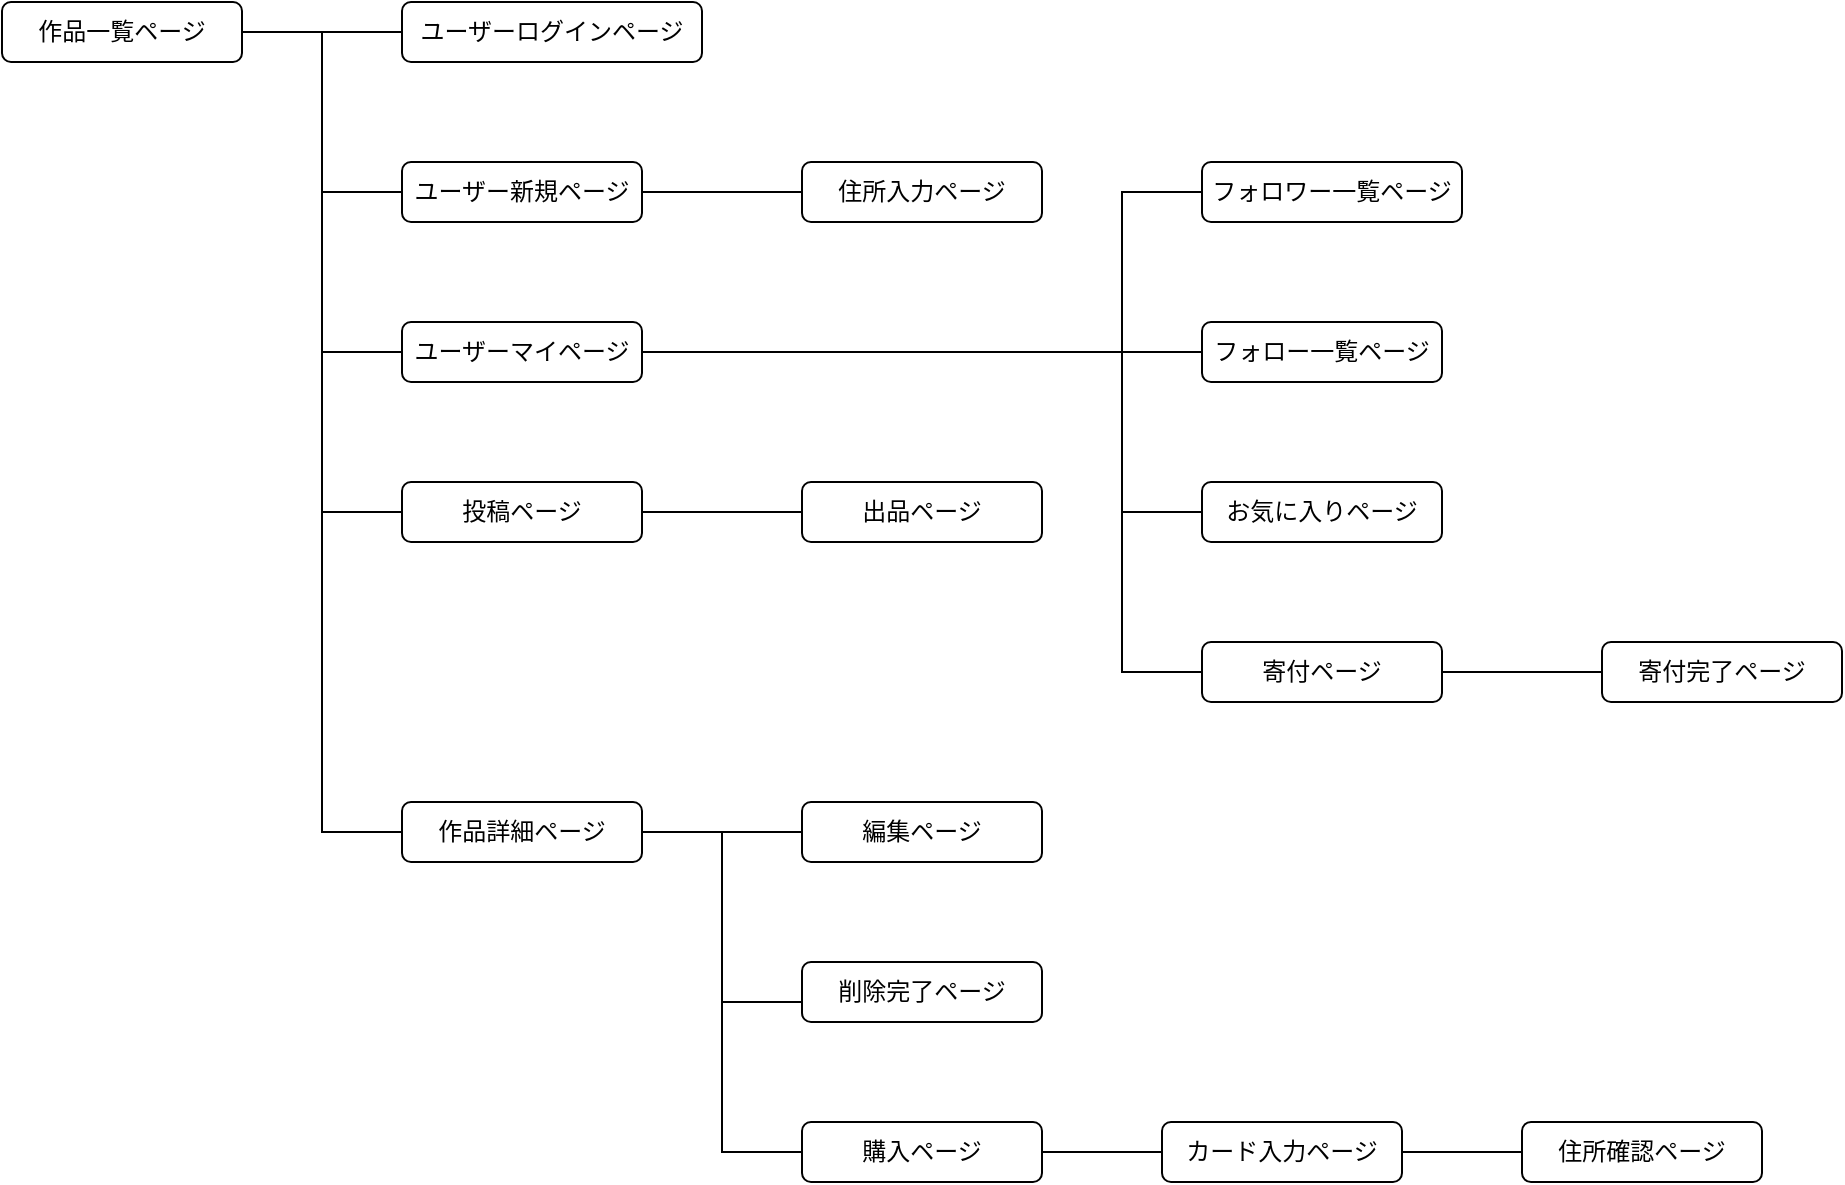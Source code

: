 <mxfile>
    <diagram id="mbhz-lPxOLweTltjudM7" name="ページ1">
        <mxGraphModel dx="593" dy="620" grid="1" gridSize="10" guides="1" tooltips="1" connect="1" arrows="1" fold="1" page="1" pageScale="1" pageWidth="827" pageHeight="1169" math="0" shadow="0">
            <root>
                <mxCell id="0"/>
                <mxCell id="1" parent="0"/>
                <mxCell id="8" value="作品一覧ページ" style="rounded=1;whiteSpace=wrap;html=1;" vertex="1" parent="1">
                    <mxGeometry x="40" y="200" width="120" height="30" as="geometry"/>
                </mxCell>
                <mxCell id="9" value="作品詳細ページ" style="rounded=1;whiteSpace=wrap;html=1;" vertex="1" parent="1">
                    <mxGeometry x="240" y="600" width="120" height="30" as="geometry"/>
                </mxCell>
                <mxCell id="10" value="投稿ページ" style="rounded=1;whiteSpace=wrap;html=1;" vertex="1" parent="1">
                    <mxGeometry x="240" y="440" width="120" height="30" as="geometry"/>
                </mxCell>
                <mxCell id="11" value="ユーザーマイページ" style="rounded=1;whiteSpace=wrap;html=1;" vertex="1" parent="1">
                    <mxGeometry x="240" y="360" width="120" height="30" as="geometry"/>
                </mxCell>
                <mxCell id="12" value="ユーザー新規ページ" style="rounded=1;whiteSpace=wrap;html=1;" vertex="1" parent="1">
                    <mxGeometry x="240" y="280" width="120" height="30" as="geometry"/>
                </mxCell>
                <mxCell id="13" value="ユーザーログインページ" style="rounded=1;whiteSpace=wrap;html=1;" vertex="1" parent="1">
                    <mxGeometry x="240" y="200" width="150" height="30" as="geometry"/>
                </mxCell>
                <mxCell id="15" value="" style="endArrow=none;html=1;entryX=0;entryY=0.5;entryDx=0;entryDy=0;" edge="1" parent="1" target="13">
                    <mxGeometry width="50" height="50" relative="1" as="geometry">
                        <mxPoint x="190" y="215" as="sourcePoint"/>
                        <mxPoint x="340" y="320" as="targetPoint"/>
                        <Array as="points"/>
                    </mxGeometry>
                </mxCell>
                <mxCell id="16" value="" style="endArrow=none;html=1;exitX=0;exitY=0.5;exitDx=0;exitDy=0;entryX=1;entryY=0.5;entryDx=0;entryDy=0;rounded=0;" edge="1" parent="1" source="9" target="8">
                    <mxGeometry width="50" height="50" relative="1" as="geometry">
                        <mxPoint x="270" y="520" as="sourcePoint"/>
                        <mxPoint x="200" y="240" as="targetPoint"/>
                        <Array as="points">
                            <mxPoint x="200" y="615"/>
                            <mxPoint x="200" y="215"/>
                        </Array>
                    </mxGeometry>
                </mxCell>
                <mxCell id="17" value="" style="endArrow=none;html=1;rounded=0;entryX=0;entryY=0.5;entryDx=0;entryDy=0;" edge="1" parent="1" target="12">
                    <mxGeometry width="50" height="50" relative="1" as="geometry">
                        <mxPoint x="200" y="295" as="sourcePoint"/>
                        <mxPoint x="310" y="340" as="targetPoint"/>
                    </mxGeometry>
                </mxCell>
                <mxCell id="18" value="" style="endArrow=none;html=1;rounded=0;exitX=0;exitY=0.5;exitDx=0;exitDy=0;" edge="1" parent="1" source="11">
                    <mxGeometry width="50" height="50" relative="1" as="geometry">
                        <mxPoint x="220" y="390" as="sourcePoint"/>
                        <mxPoint x="200" y="375" as="targetPoint"/>
                    </mxGeometry>
                </mxCell>
                <mxCell id="19" value="" style="endArrow=none;html=1;rounded=0;entryX=0;entryY=0.5;entryDx=0;entryDy=0;" edge="1" parent="1" target="10">
                    <mxGeometry width="50" height="50" relative="1" as="geometry">
                        <mxPoint x="200" y="455" as="sourcePoint"/>
                        <mxPoint x="270" y="400" as="targetPoint"/>
                    </mxGeometry>
                </mxCell>
                <mxCell id="22" value="お気に入りページ" style="rounded=1;whiteSpace=wrap;html=1;" vertex="1" parent="1">
                    <mxGeometry x="640" y="440" width="120" height="30" as="geometry"/>
                </mxCell>
                <mxCell id="23" value="フォロー一覧ページ" style="rounded=1;whiteSpace=wrap;html=1;" vertex="1" parent="1">
                    <mxGeometry x="640" y="360" width="120" height="30" as="geometry"/>
                </mxCell>
                <mxCell id="24" value="フォロワー一覧ページ" style="rounded=1;whiteSpace=wrap;html=1;" vertex="1" parent="1">
                    <mxGeometry x="640" y="280" width="130" height="30" as="geometry"/>
                </mxCell>
                <mxCell id="26" value="住所入力ページ" style="rounded=1;whiteSpace=wrap;html=1;" vertex="1" parent="1">
                    <mxGeometry x="440" y="280" width="120" height="30" as="geometry"/>
                </mxCell>
                <mxCell id="27" value="" style="endArrow=none;html=1;rounded=0;entryX=1;entryY=0.5;entryDx=0;entryDy=0;exitX=0;exitY=0.5;exitDx=0;exitDy=0;" edge="1" parent="1" source="26" target="12">
                    <mxGeometry width="50" height="50" relative="1" as="geometry">
                        <mxPoint x="520" y="410" as="sourcePoint"/>
                        <mxPoint x="570" y="360" as="targetPoint"/>
                    </mxGeometry>
                </mxCell>
                <mxCell id="28" value="" style="endArrow=none;html=1;rounded=0;entryX=1;entryY=0.5;entryDx=0;entryDy=0;exitX=0;exitY=0.5;exitDx=0;exitDy=0;" edge="1" parent="1" source="23" target="11">
                    <mxGeometry width="50" height="50" relative="1" as="geometry">
                        <mxPoint x="520" y="410" as="sourcePoint"/>
                        <mxPoint x="570" y="360" as="targetPoint"/>
                    </mxGeometry>
                </mxCell>
                <mxCell id="29" value="" style="endArrow=none;html=1;rounded=0;entryX=0;entryY=0.5;entryDx=0;entryDy=0;exitX=0;exitY=0.5;exitDx=0;exitDy=0;" edge="1" parent="1" source="22" target="24">
                    <mxGeometry width="50" height="50" relative="1" as="geometry">
                        <mxPoint x="520" y="410" as="sourcePoint"/>
                        <mxPoint x="570" y="360" as="targetPoint"/>
                        <Array as="points">
                            <mxPoint x="600" y="455"/>
                            <mxPoint x="600" y="295"/>
                        </Array>
                    </mxGeometry>
                </mxCell>
                <mxCell id="44" value="" style="edgeStyle=none;rounded=0;html=1;endArrow=none;endFill=0;" edge="1" parent="1" source="30">
                    <mxGeometry relative="1" as="geometry">
                        <mxPoint x="840" y="535" as="targetPoint"/>
                    </mxGeometry>
                </mxCell>
                <mxCell id="30" value="寄付ページ" style="rounded=1;whiteSpace=wrap;html=1;" vertex="1" parent="1">
                    <mxGeometry x="640" y="520" width="120" height="30" as="geometry"/>
                </mxCell>
                <mxCell id="31" value="" style="endArrow=none;html=1;rounded=0;entryX=0;entryY=0.5;entryDx=0;entryDy=0;" edge="1" parent="1" target="30">
                    <mxGeometry width="50" height="50" relative="1" as="geometry">
                        <mxPoint x="600" y="430" as="sourcePoint"/>
                        <mxPoint x="570" y="360" as="targetPoint"/>
                        <Array as="points">
                            <mxPoint x="600" y="535"/>
                        </Array>
                    </mxGeometry>
                </mxCell>
                <mxCell id="32" value="出品ページ" style="rounded=1;whiteSpace=wrap;html=1;" vertex="1" parent="1">
                    <mxGeometry x="440" y="440" width="120" height="30" as="geometry"/>
                </mxCell>
                <mxCell id="33" value="" style="endArrow=none;html=1;rounded=0;entryX=1;entryY=0.5;entryDx=0;entryDy=0;exitX=0;exitY=0.5;exitDx=0;exitDy=0;" edge="1" parent="1" source="32" target="10">
                    <mxGeometry width="50" height="50" relative="1" as="geometry">
                        <mxPoint x="460" y="410" as="sourcePoint"/>
                        <mxPoint x="510" y="360" as="targetPoint"/>
                    </mxGeometry>
                </mxCell>
                <mxCell id="40" value="" style="edgeStyle=none;rounded=0;html=1;endArrow=none;endFill=0;" edge="1" parent="1" source="34" target="35">
                    <mxGeometry relative="1" as="geometry"/>
                </mxCell>
                <mxCell id="34" value="カード入力ページ" style="rounded=1;whiteSpace=wrap;html=1;" vertex="1" parent="1">
                    <mxGeometry x="620" y="760" width="120" height="30" as="geometry"/>
                </mxCell>
                <mxCell id="35" value="購入ページ" style="rounded=1;whiteSpace=wrap;html=1;" vertex="1" parent="1">
                    <mxGeometry x="440" y="760" width="120" height="30" as="geometry"/>
                </mxCell>
                <mxCell id="42" value="" style="edgeStyle=none;rounded=0;html=1;endArrow=none;endFill=0;exitX=0;exitY=0.5;exitDx=0;exitDy=0;entryX=0;entryY=0.5;entryDx=0;entryDy=0;" edge="1" parent="1" source="35" target="37">
                    <mxGeometry relative="1" as="geometry">
                        <mxPoint x="400" y="700" as="sourcePoint"/>
                        <mxPoint x="400" y="615" as="targetPoint"/>
                        <Array as="points">
                            <mxPoint x="400" y="775"/>
                            <mxPoint x="400" y="615"/>
                        </Array>
                    </mxGeometry>
                </mxCell>
                <mxCell id="36" value="削除完了ページ" style="rounded=1;whiteSpace=wrap;html=1;" vertex="1" parent="1">
                    <mxGeometry x="440" y="680" width="120" height="30" as="geometry"/>
                </mxCell>
                <mxCell id="41" value="" style="edgeStyle=none;rounded=0;html=1;endArrow=none;endFill=0;" edge="1" parent="1" target="9">
                    <mxGeometry relative="1" as="geometry">
                        <mxPoint x="440" y="700" as="sourcePoint"/>
                        <Array as="points">
                            <mxPoint x="400" y="700"/>
                            <mxPoint x="400" y="615"/>
                        </Array>
                    </mxGeometry>
                </mxCell>
                <mxCell id="37" value="編集ページ" style="rounded=1;whiteSpace=wrap;html=1;" vertex="1" parent="1">
                    <mxGeometry x="440" y="600" width="120" height="30" as="geometry"/>
                </mxCell>
                <mxCell id="39" value="" style="edgeStyle=none;rounded=0;html=1;endArrow=none;endFill=0;" edge="1" parent="1" source="38" target="34">
                    <mxGeometry relative="1" as="geometry"/>
                </mxCell>
                <mxCell id="38" value="住所確認ページ" style="rounded=1;whiteSpace=wrap;html=1;" vertex="1" parent="1">
                    <mxGeometry x="800" y="760" width="120" height="30" as="geometry"/>
                </mxCell>
                <mxCell id="45" value="寄付完了ページ" style="rounded=1;whiteSpace=wrap;html=1;" vertex="1" parent="1">
                    <mxGeometry x="840" y="520" width="120" height="30" as="geometry"/>
                </mxCell>
            </root>
        </mxGraphModel>
    </diagram>
</mxfile>